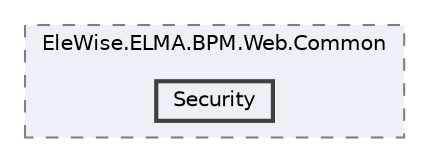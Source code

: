 digraph "Web/Modules/EleWise.ELMA.BPM.Web.Common/Security"
{
 // LATEX_PDF_SIZE
  bgcolor="transparent";
  edge [fontname=Helvetica,fontsize=10,labelfontname=Helvetica,labelfontsize=10];
  node [fontname=Helvetica,fontsize=10,shape=box,height=0.2,width=0.4];
  compound=true
  subgraph clusterdir_2cb3cc25f1142b1a2df578b41de53a41 {
    graph [ bgcolor="#edf0f7", pencolor="grey50", label="EleWise.ELMA.BPM.Web.Common", fontname=Helvetica,fontsize=10 style="filled,dashed", URL="dir_2cb3cc25f1142b1a2df578b41de53a41.html",tooltip=""]
  dir_a6d2888a67fdf1dd806f433c4e8aa1e1 [label="Security", fillcolor="#edf0f7", color="grey25", style="filled,bold", URL="dir_a6d2888a67fdf1dd806f433c4e8aa1e1.html",tooltip=""];
  }
}
